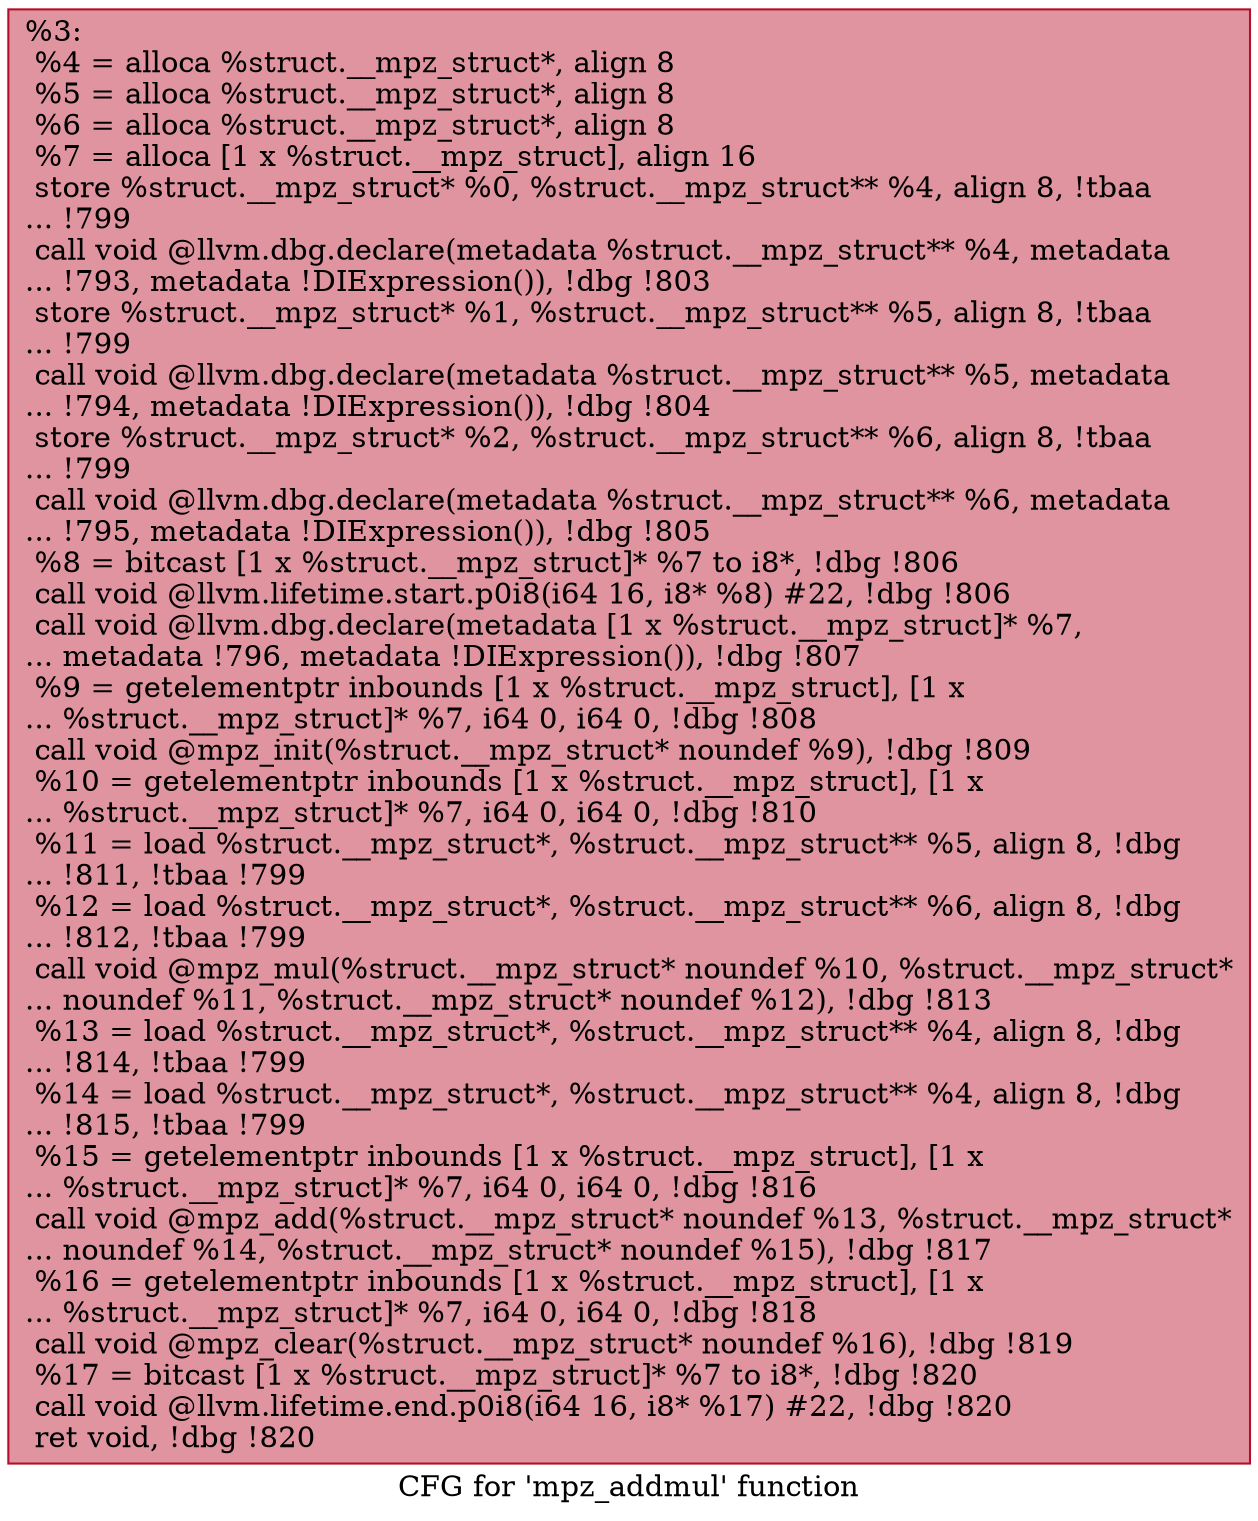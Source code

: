 digraph "CFG for 'mpz_addmul' function" {
	label="CFG for 'mpz_addmul' function";

	Node0x26be4e0 [shape=record,color="#b70d28ff", style=filled, fillcolor="#b70d2870",label="{%3:\l  %4 = alloca %struct.__mpz_struct*, align 8\l  %5 = alloca %struct.__mpz_struct*, align 8\l  %6 = alloca %struct.__mpz_struct*, align 8\l  %7 = alloca [1 x %struct.__mpz_struct], align 16\l  store %struct.__mpz_struct* %0, %struct.__mpz_struct** %4, align 8, !tbaa\l... !799\l  call void @llvm.dbg.declare(metadata %struct.__mpz_struct** %4, metadata\l... !793, metadata !DIExpression()), !dbg !803\l  store %struct.__mpz_struct* %1, %struct.__mpz_struct** %5, align 8, !tbaa\l... !799\l  call void @llvm.dbg.declare(metadata %struct.__mpz_struct** %5, metadata\l... !794, metadata !DIExpression()), !dbg !804\l  store %struct.__mpz_struct* %2, %struct.__mpz_struct** %6, align 8, !tbaa\l... !799\l  call void @llvm.dbg.declare(metadata %struct.__mpz_struct** %6, metadata\l... !795, metadata !DIExpression()), !dbg !805\l  %8 = bitcast [1 x %struct.__mpz_struct]* %7 to i8*, !dbg !806\l  call void @llvm.lifetime.start.p0i8(i64 16, i8* %8) #22, !dbg !806\l  call void @llvm.dbg.declare(metadata [1 x %struct.__mpz_struct]* %7,\l... metadata !796, metadata !DIExpression()), !dbg !807\l  %9 = getelementptr inbounds [1 x %struct.__mpz_struct], [1 x\l... %struct.__mpz_struct]* %7, i64 0, i64 0, !dbg !808\l  call void @mpz_init(%struct.__mpz_struct* noundef %9), !dbg !809\l  %10 = getelementptr inbounds [1 x %struct.__mpz_struct], [1 x\l... %struct.__mpz_struct]* %7, i64 0, i64 0, !dbg !810\l  %11 = load %struct.__mpz_struct*, %struct.__mpz_struct** %5, align 8, !dbg\l... !811, !tbaa !799\l  %12 = load %struct.__mpz_struct*, %struct.__mpz_struct** %6, align 8, !dbg\l... !812, !tbaa !799\l  call void @mpz_mul(%struct.__mpz_struct* noundef %10, %struct.__mpz_struct*\l... noundef %11, %struct.__mpz_struct* noundef %12), !dbg !813\l  %13 = load %struct.__mpz_struct*, %struct.__mpz_struct** %4, align 8, !dbg\l... !814, !tbaa !799\l  %14 = load %struct.__mpz_struct*, %struct.__mpz_struct** %4, align 8, !dbg\l... !815, !tbaa !799\l  %15 = getelementptr inbounds [1 x %struct.__mpz_struct], [1 x\l... %struct.__mpz_struct]* %7, i64 0, i64 0, !dbg !816\l  call void @mpz_add(%struct.__mpz_struct* noundef %13, %struct.__mpz_struct*\l... noundef %14, %struct.__mpz_struct* noundef %15), !dbg !817\l  %16 = getelementptr inbounds [1 x %struct.__mpz_struct], [1 x\l... %struct.__mpz_struct]* %7, i64 0, i64 0, !dbg !818\l  call void @mpz_clear(%struct.__mpz_struct* noundef %16), !dbg !819\l  %17 = bitcast [1 x %struct.__mpz_struct]* %7 to i8*, !dbg !820\l  call void @llvm.lifetime.end.p0i8(i64 16, i8* %17) #22, !dbg !820\l  ret void, !dbg !820\l}"];
}
